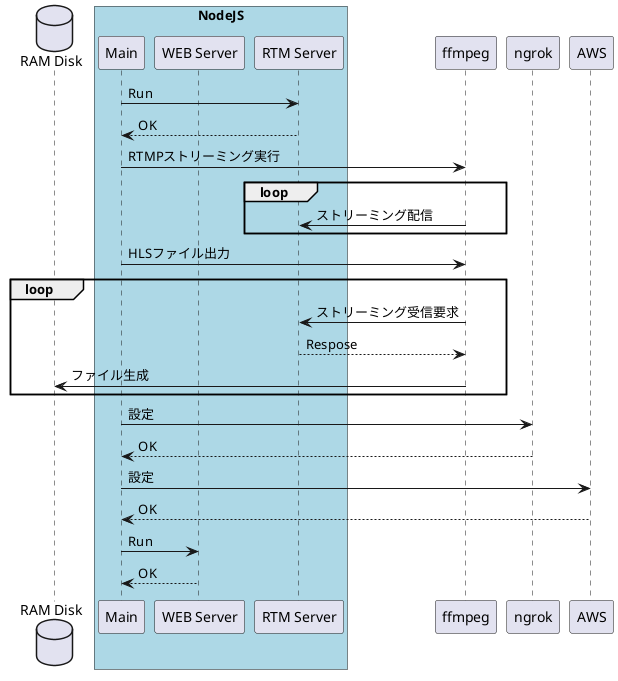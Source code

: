 @startuml Startup
database "RAM Disk"

box "NodeJS" #LightBlue
participant Main
participant "WEB Server"
participant "RTM Server"
end box

participant ffmpeg
participant ngrok
participant AWS

Main -> "RTM Server" : Run
"RTM Server" --> Main : OK

Main -> ffmpeg : RTMPストリーミング実行
loop
	ffmpeg -> "RTM Server": ストリーミング配信
end

Main -> ffmpeg : HLSファイル出力
loop
	ffmpeg -> "RTM Server" : ストリーミング受信要求
	"RTM Server" --> ffmpeg : Respose
	ffmpeg -> "RAM Disk" : ファイル生成
end

Main -> ngrok : 設定
ngrok --> Main : OK

Main -> AWS : 設定
AWS --> Main : OK

Main -> "WEB Server" : Run
"WEB Server" --> Main : OK
@enduml
